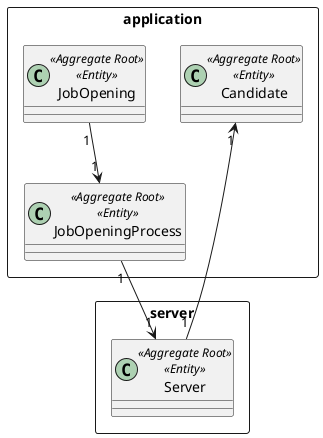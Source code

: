 @startuml

rectangle application{
    class JobOpening<<Aggregate Root>><<Entity>>{}

class JobOpeningProcess<<Aggregate Root>><<Entity>>{}


    class Candidate<<Aggregate Root>><<Entity>>{}

}

rectangle server{
    class Server<<Aggregate Root>><<Entity>>{}

}

Candidate "1" <-- "1"Server
JobOpeningProcess "1" --> "1"Server
JobOpening "1" --> "1"JobOpeningProcess





@enduml